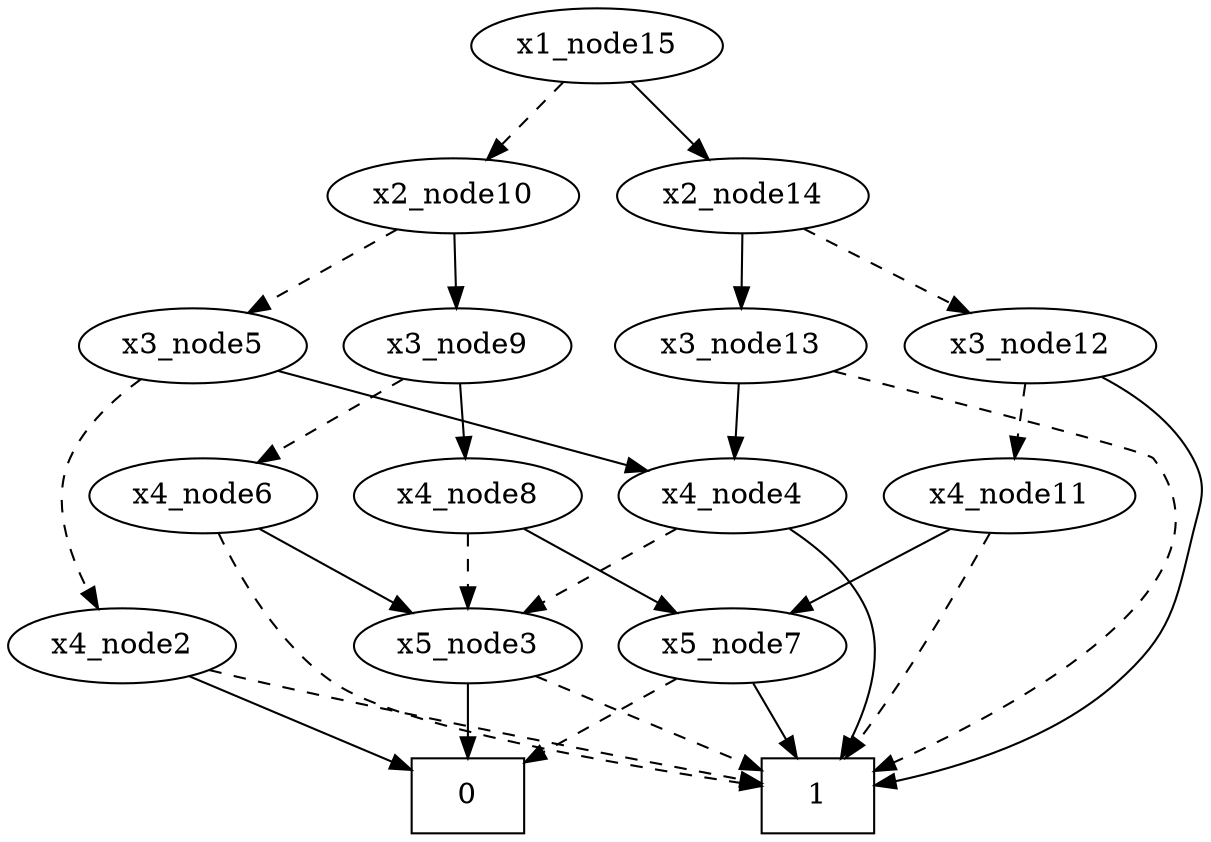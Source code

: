 digraph G { 
 0 [shape=box]; 
 1 [shape=box]; 
x4_node2 -> 1 [style = dashed];
x4_node2 -> 0;
x5_node3 -> 1 [style = dashed];
x5_node3 -> 0;
x4_node4 -> x5_node3 [style = dashed];
x4_node4 -> 1;
x3_node5 -> x4_node2 [style = dashed];
x3_node5 -> x4_node4;
x4_node6 -> 1 [style = dashed];
x4_node6 -> x5_node3;
x5_node7 -> 0 [style = dashed];
x5_node7 -> 1;
x4_node8 -> x5_node3 [style = dashed];
x4_node8 -> x5_node7;
x3_node9 -> x4_node6 [style = dashed];
x3_node9 -> x4_node8;
x2_node10 -> x3_node5 [style = dashed];
x2_node10 -> x3_node9;
x4_node11 -> 1 [style = dashed];
x4_node11 -> x5_node7;
x3_node12 -> x4_node11 [style = dashed];
x3_node12 -> 1;
x3_node13 -> 1 [style = dashed];
x3_node13 -> x4_node4;
x2_node14 -> x3_node12 [style = dashed];
x2_node14 -> x3_node13;
x1_node15 -> x2_node10 [style = dashed];
x1_node15 -> x2_node14;
 }